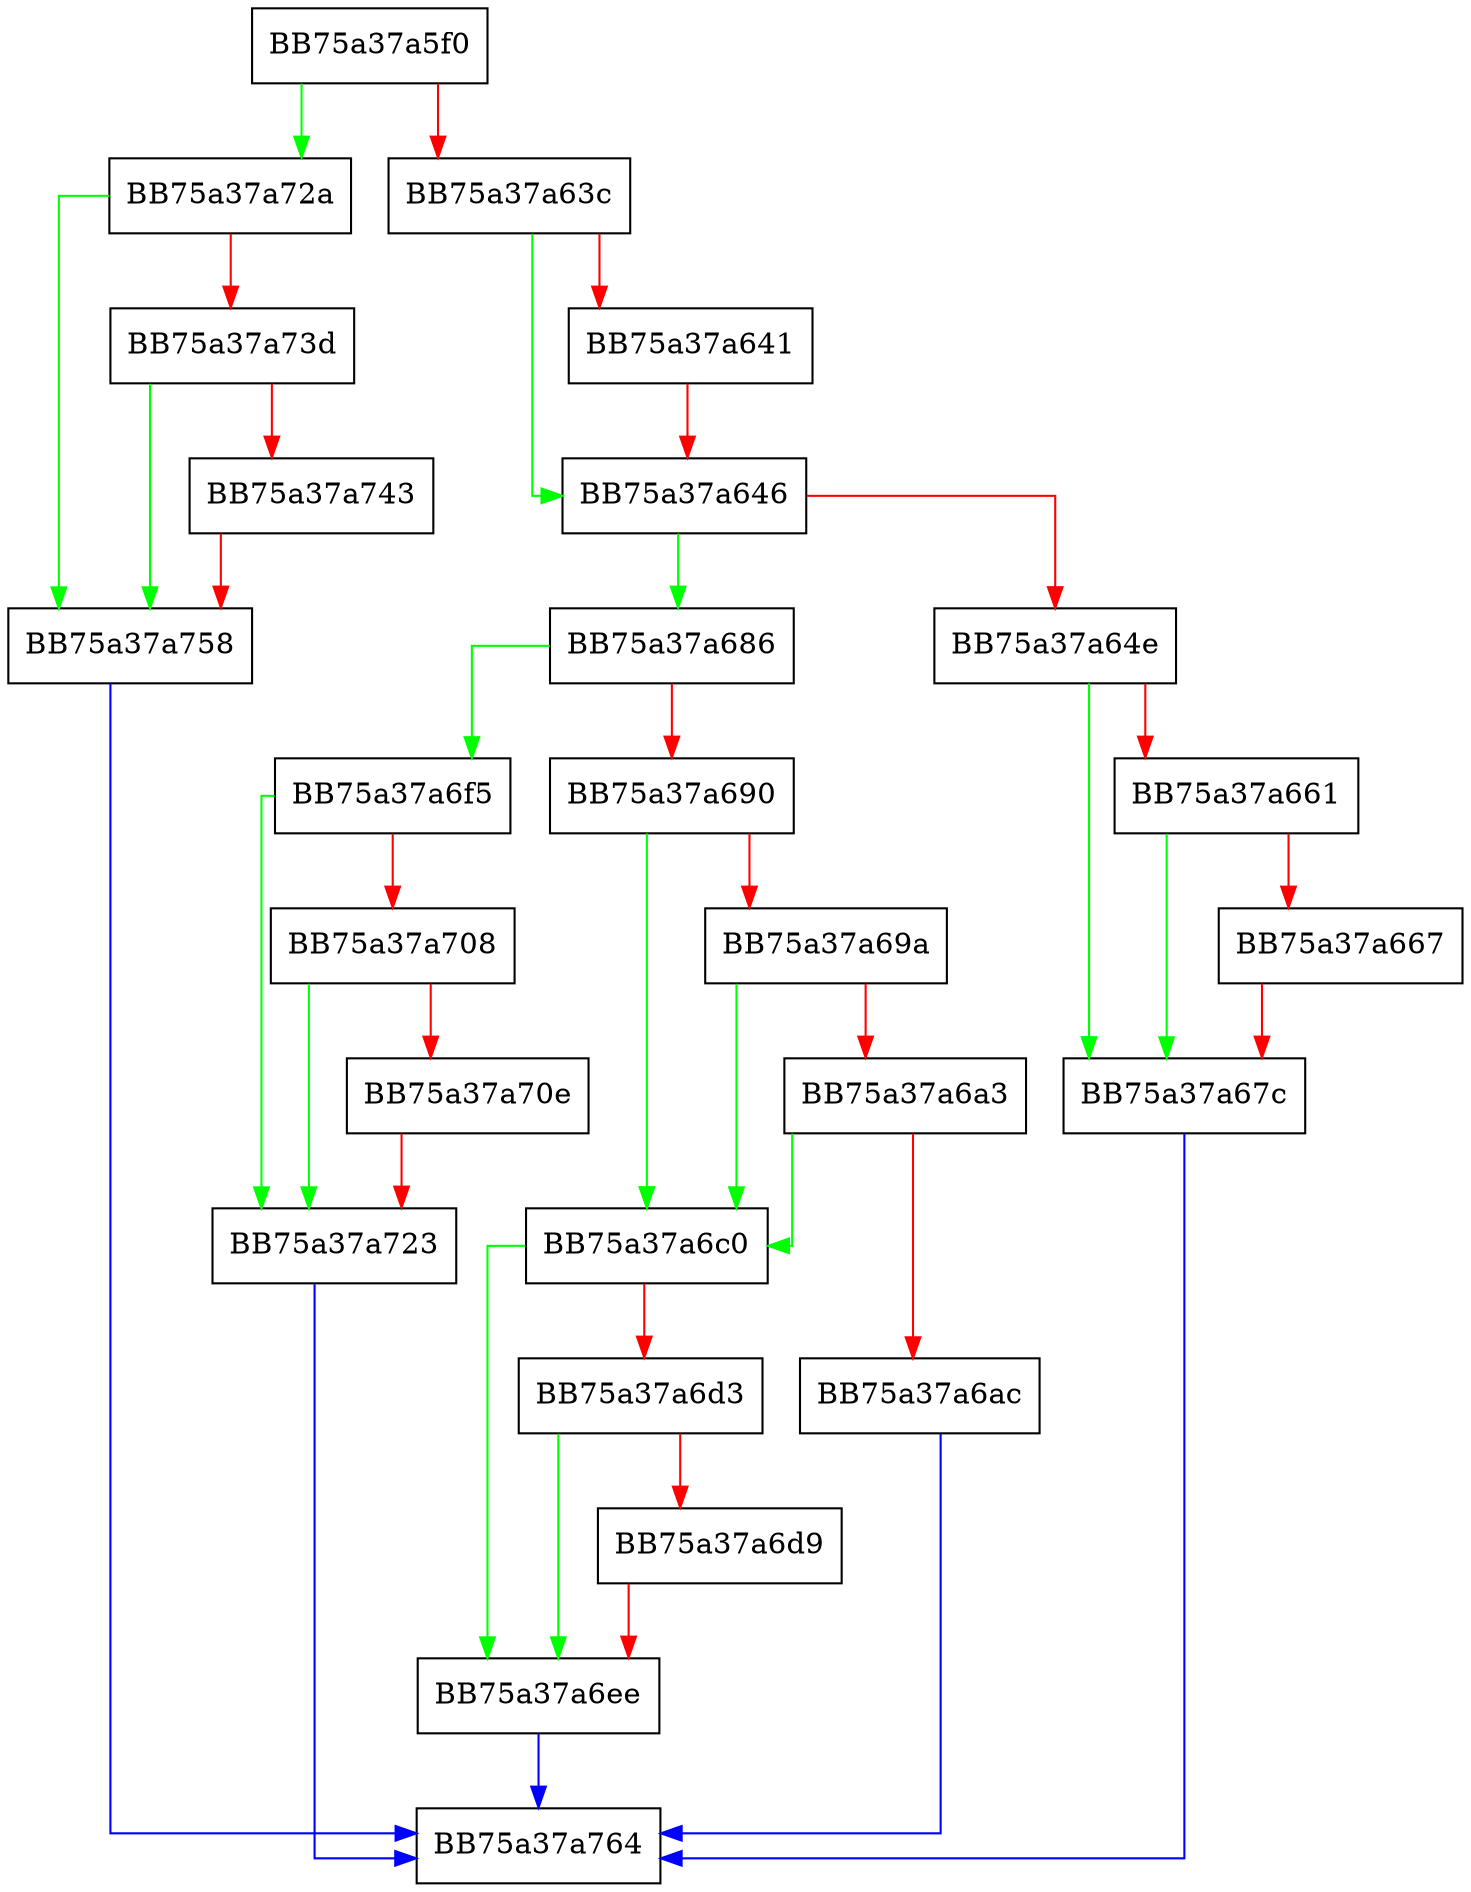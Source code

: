 digraph ReceiveExtraStoreEndCached {
  node [shape="box"];
  graph [splines=ortho];
  BB75a37a5f0 -> BB75a37a72a [color="green"];
  BB75a37a5f0 -> BB75a37a63c [color="red"];
  BB75a37a63c -> BB75a37a646 [color="green"];
  BB75a37a63c -> BB75a37a641 [color="red"];
  BB75a37a641 -> BB75a37a646 [color="red"];
  BB75a37a646 -> BB75a37a686 [color="green"];
  BB75a37a646 -> BB75a37a64e [color="red"];
  BB75a37a64e -> BB75a37a67c [color="green"];
  BB75a37a64e -> BB75a37a661 [color="red"];
  BB75a37a661 -> BB75a37a67c [color="green"];
  BB75a37a661 -> BB75a37a667 [color="red"];
  BB75a37a667 -> BB75a37a67c [color="red"];
  BB75a37a67c -> BB75a37a764 [color="blue"];
  BB75a37a686 -> BB75a37a6f5 [color="green"];
  BB75a37a686 -> BB75a37a690 [color="red"];
  BB75a37a690 -> BB75a37a6c0 [color="green"];
  BB75a37a690 -> BB75a37a69a [color="red"];
  BB75a37a69a -> BB75a37a6c0 [color="green"];
  BB75a37a69a -> BB75a37a6a3 [color="red"];
  BB75a37a6a3 -> BB75a37a6c0 [color="green"];
  BB75a37a6a3 -> BB75a37a6ac [color="red"];
  BB75a37a6ac -> BB75a37a764 [color="blue"];
  BB75a37a6c0 -> BB75a37a6ee [color="green"];
  BB75a37a6c0 -> BB75a37a6d3 [color="red"];
  BB75a37a6d3 -> BB75a37a6ee [color="green"];
  BB75a37a6d3 -> BB75a37a6d9 [color="red"];
  BB75a37a6d9 -> BB75a37a6ee [color="red"];
  BB75a37a6ee -> BB75a37a764 [color="blue"];
  BB75a37a6f5 -> BB75a37a723 [color="green"];
  BB75a37a6f5 -> BB75a37a708 [color="red"];
  BB75a37a708 -> BB75a37a723 [color="green"];
  BB75a37a708 -> BB75a37a70e [color="red"];
  BB75a37a70e -> BB75a37a723 [color="red"];
  BB75a37a723 -> BB75a37a764 [color="blue"];
  BB75a37a72a -> BB75a37a758 [color="green"];
  BB75a37a72a -> BB75a37a73d [color="red"];
  BB75a37a73d -> BB75a37a758 [color="green"];
  BB75a37a73d -> BB75a37a743 [color="red"];
  BB75a37a743 -> BB75a37a758 [color="red"];
  BB75a37a758 -> BB75a37a764 [color="blue"];
}